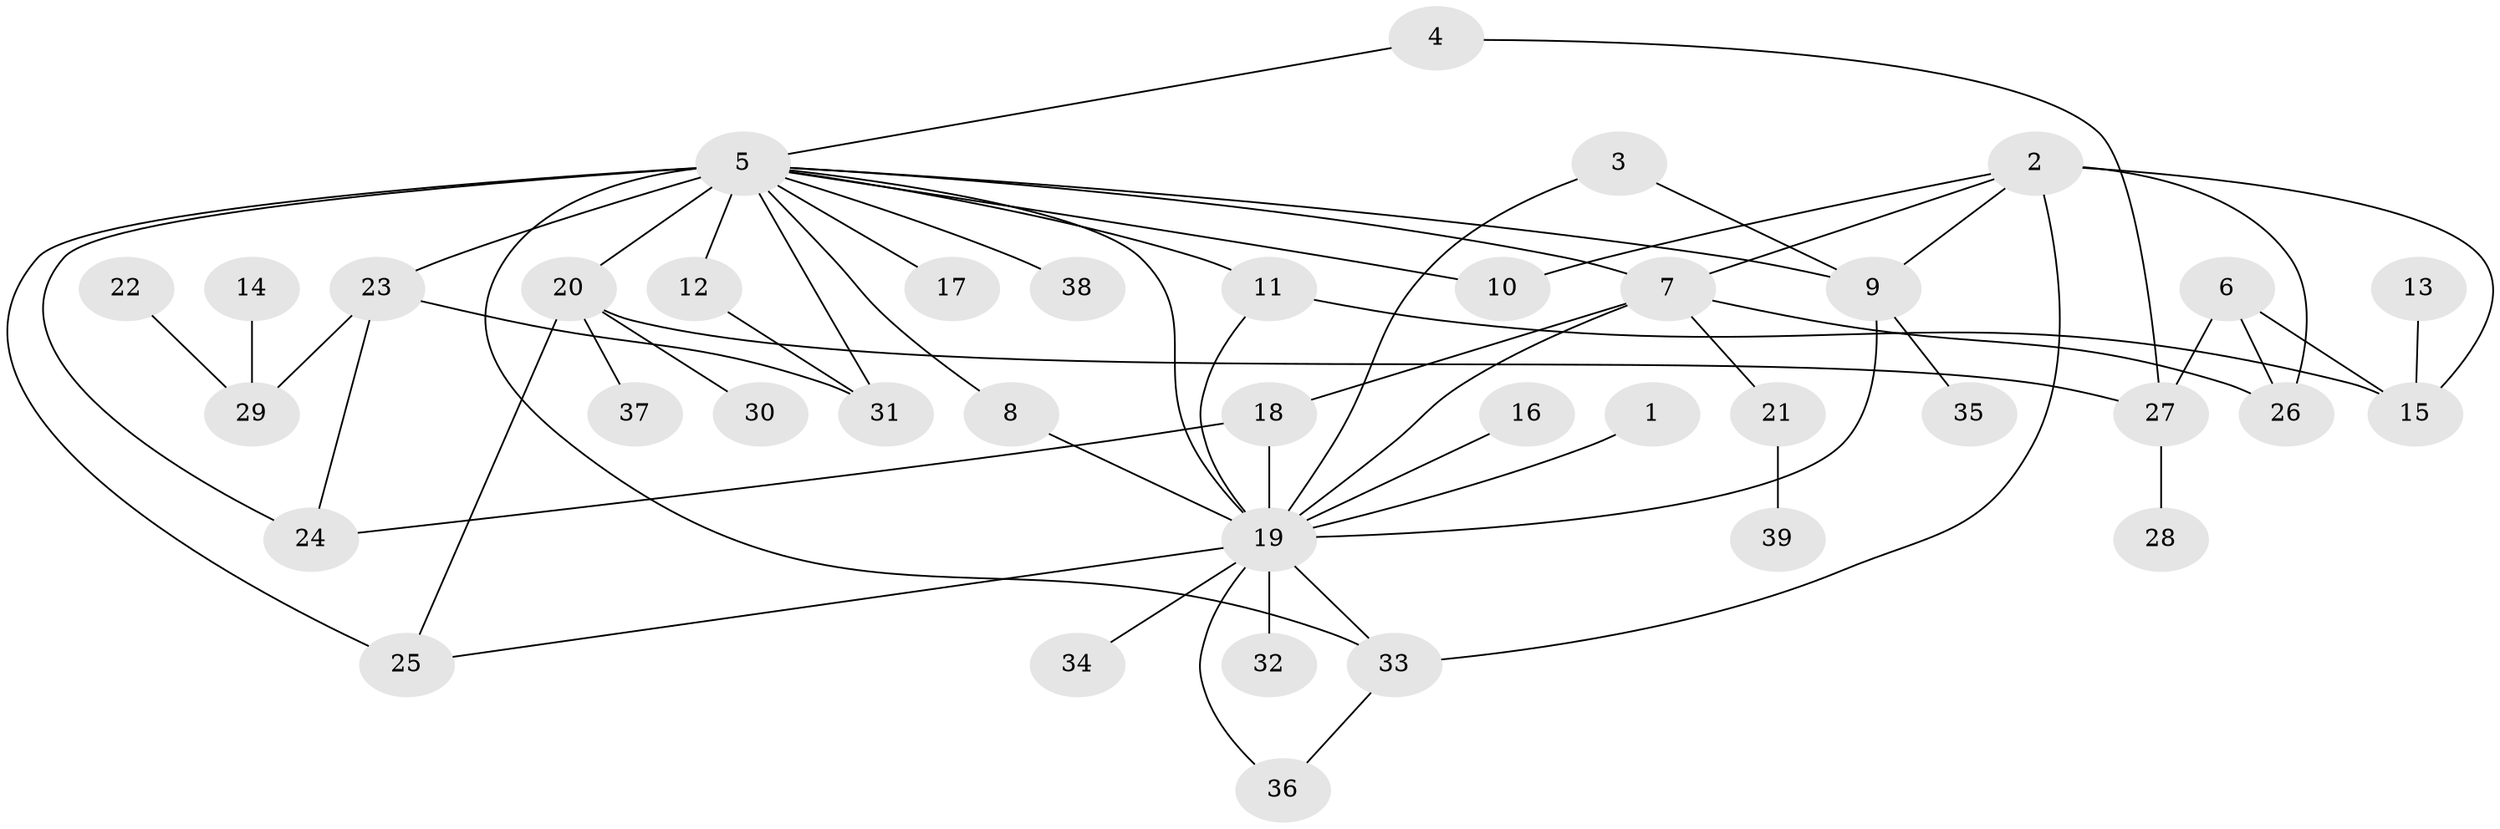 // original degree distribution, {5: 0.06493506493506493, 4: 0.1038961038961039, 17: 0.012987012987012988, 23: 0.012987012987012988, 2: 0.19480519480519481, 1: 0.4675324675324675, 3: 0.09090909090909091, 7: 0.025974025974025976, 6: 0.012987012987012988, 8: 0.012987012987012988}
// Generated by graph-tools (version 1.1) at 2025/01/03/09/25 03:01:45]
// undirected, 39 vertices, 60 edges
graph export_dot {
graph [start="1"]
  node [color=gray90,style=filled];
  1;
  2;
  3;
  4;
  5;
  6;
  7;
  8;
  9;
  10;
  11;
  12;
  13;
  14;
  15;
  16;
  17;
  18;
  19;
  20;
  21;
  22;
  23;
  24;
  25;
  26;
  27;
  28;
  29;
  30;
  31;
  32;
  33;
  34;
  35;
  36;
  37;
  38;
  39;
  1 -- 19 [weight=1.0];
  2 -- 7 [weight=1.0];
  2 -- 9 [weight=1.0];
  2 -- 10 [weight=1.0];
  2 -- 15 [weight=1.0];
  2 -- 26 [weight=1.0];
  2 -- 33 [weight=2.0];
  3 -- 9 [weight=1.0];
  3 -- 19 [weight=1.0];
  4 -- 5 [weight=1.0];
  4 -- 27 [weight=1.0];
  5 -- 7 [weight=1.0];
  5 -- 8 [weight=1.0];
  5 -- 9 [weight=1.0];
  5 -- 10 [weight=1.0];
  5 -- 11 [weight=1.0];
  5 -- 12 [weight=2.0];
  5 -- 17 [weight=1.0];
  5 -- 19 [weight=1.0];
  5 -- 20 [weight=2.0];
  5 -- 23 [weight=1.0];
  5 -- 24 [weight=1.0];
  5 -- 25 [weight=1.0];
  5 -- 31 [weight=1.0];
  5 -- 33 [weight=3.0];
  5 -- 38 [weight=1.0];
  6 -- 15 [weight=1.0];
  6 -- 26 [weight=1.0];
  6 -- 27 [weight=1.0];
  7 -- 18 [weight=1.0];
  7 -- 19 [weight=1.0];
  7 -- 21 [weight=1.0];
  7 -- 26 [weight=1.0];
  8 -- 19 [weight=1.0];
  9 -- 19 [weight=1.0];
  9 -- 35 [weight=1.0];
  11 -- 15 [weight=1.0];
  11 -- 19 [weight=1.0];
  12 -- 31 [weight=1.0];
  13 -- 15 [weight=1.0];
  14 -- 29 [weight=1.0];
  16 -- 19 [weight=1.0];
  18 -- 19 [weight=1.0];
  18 -- 24 [weight=1.0];
  19 -- 25 [weight=1.0];
  19 -- 32 [weight=1.0];
  19 -- 33 [weight=1.0];
  19 -- 34 [weight=1.0];
  19 -- 36 [weight=1.0];
  20 -- 25 [weight=1.0];
  20 -- 27 [weight=1.0];
  20 -- 30 [weight=1.0];
  20 -- 37 [weight=1.0];
  21 -- 39 [weight=1.0];
  22 -- 29 [weight=1.0];
  23 -- 24 [weight=1.0];
  23 -- 29 [weight=1.0];
  23 -- 31 [weight=1.0];
  27 -- 28 [weight=1.0];
  33 -- 36 [weight=1.0];
}
